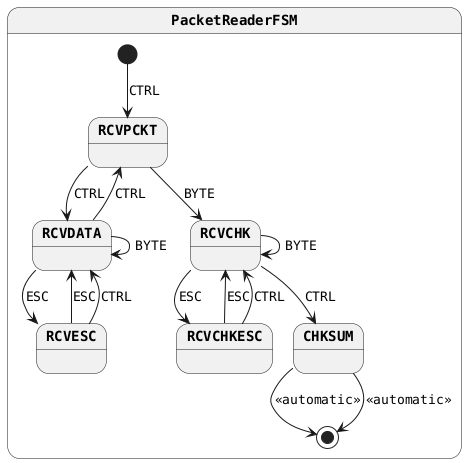 @startuml
skinparam monochrome true
skinparam StateFontName Helvetica
skinparam defaultFontName Monospaced
skinparam defaultFontStyle Bold
skinparam state {
    FontColor Black
    FontStyle Bold
}
state PacketReaderFSM {
[*] --> RCVPCKT : CTRL
RCVPCKT --> RCVDATA : CTRL
RCVPCKT --> RCVCHK : BYTE
RCVDATA --> RCVDATA : BYTE
RCVDATA --> RCVPCKT : CTRL
RCVDATA --> RCVESC : ESC
RCVESC --> RCVDATA : ESC
RCVESC --> RCVDATA : CTRL
RCVCHK --> RCVCHK : BYTE
RCVCHK --> RCVCHKESC : ESC
RCVCHK --> CHKSUM : CTRL
CHKSUM --> [*] : <<automatic>>
CHKSUM --> [*] : <<automatic>>
RCVCHKESC --> RCVCHK : ESC
RCVCHKESC --> RCVCHK : CTRL
}
@enduml
